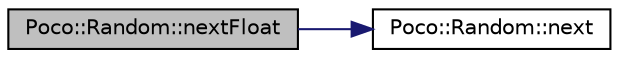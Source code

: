 digraph "Poco::Random::nextFloat"
{
 // LATEX_PDF_SIZE
  edge [fontname="Helvetica",fontsize="10",labelfontname="Helvetica",labelfontsize="10"];
  node [fontname="Helvetica",fontsize="10",shape=record];
  rankdir="LR";
  Node1 [label="Poco::Random::nextFloat",height=0.2,width=0.4,color="black", fillcolor="grey75", style="filled", fontcolor="black",tooltip="Returns the next boolean pseudo random value."];
  Node1 -> Node2 [color="midnightblue",fontsize="10",style="solid",fontname="Helvetica"];
  Node2 [label="Poco::Random::next",height=0.2,width=0.4,color="black", fillcolor="white", style="filled",URL="$classPoco_1_1Random.html#a7c3e5c02a214985b912188c139de61ff",tooltip=" "];
}
